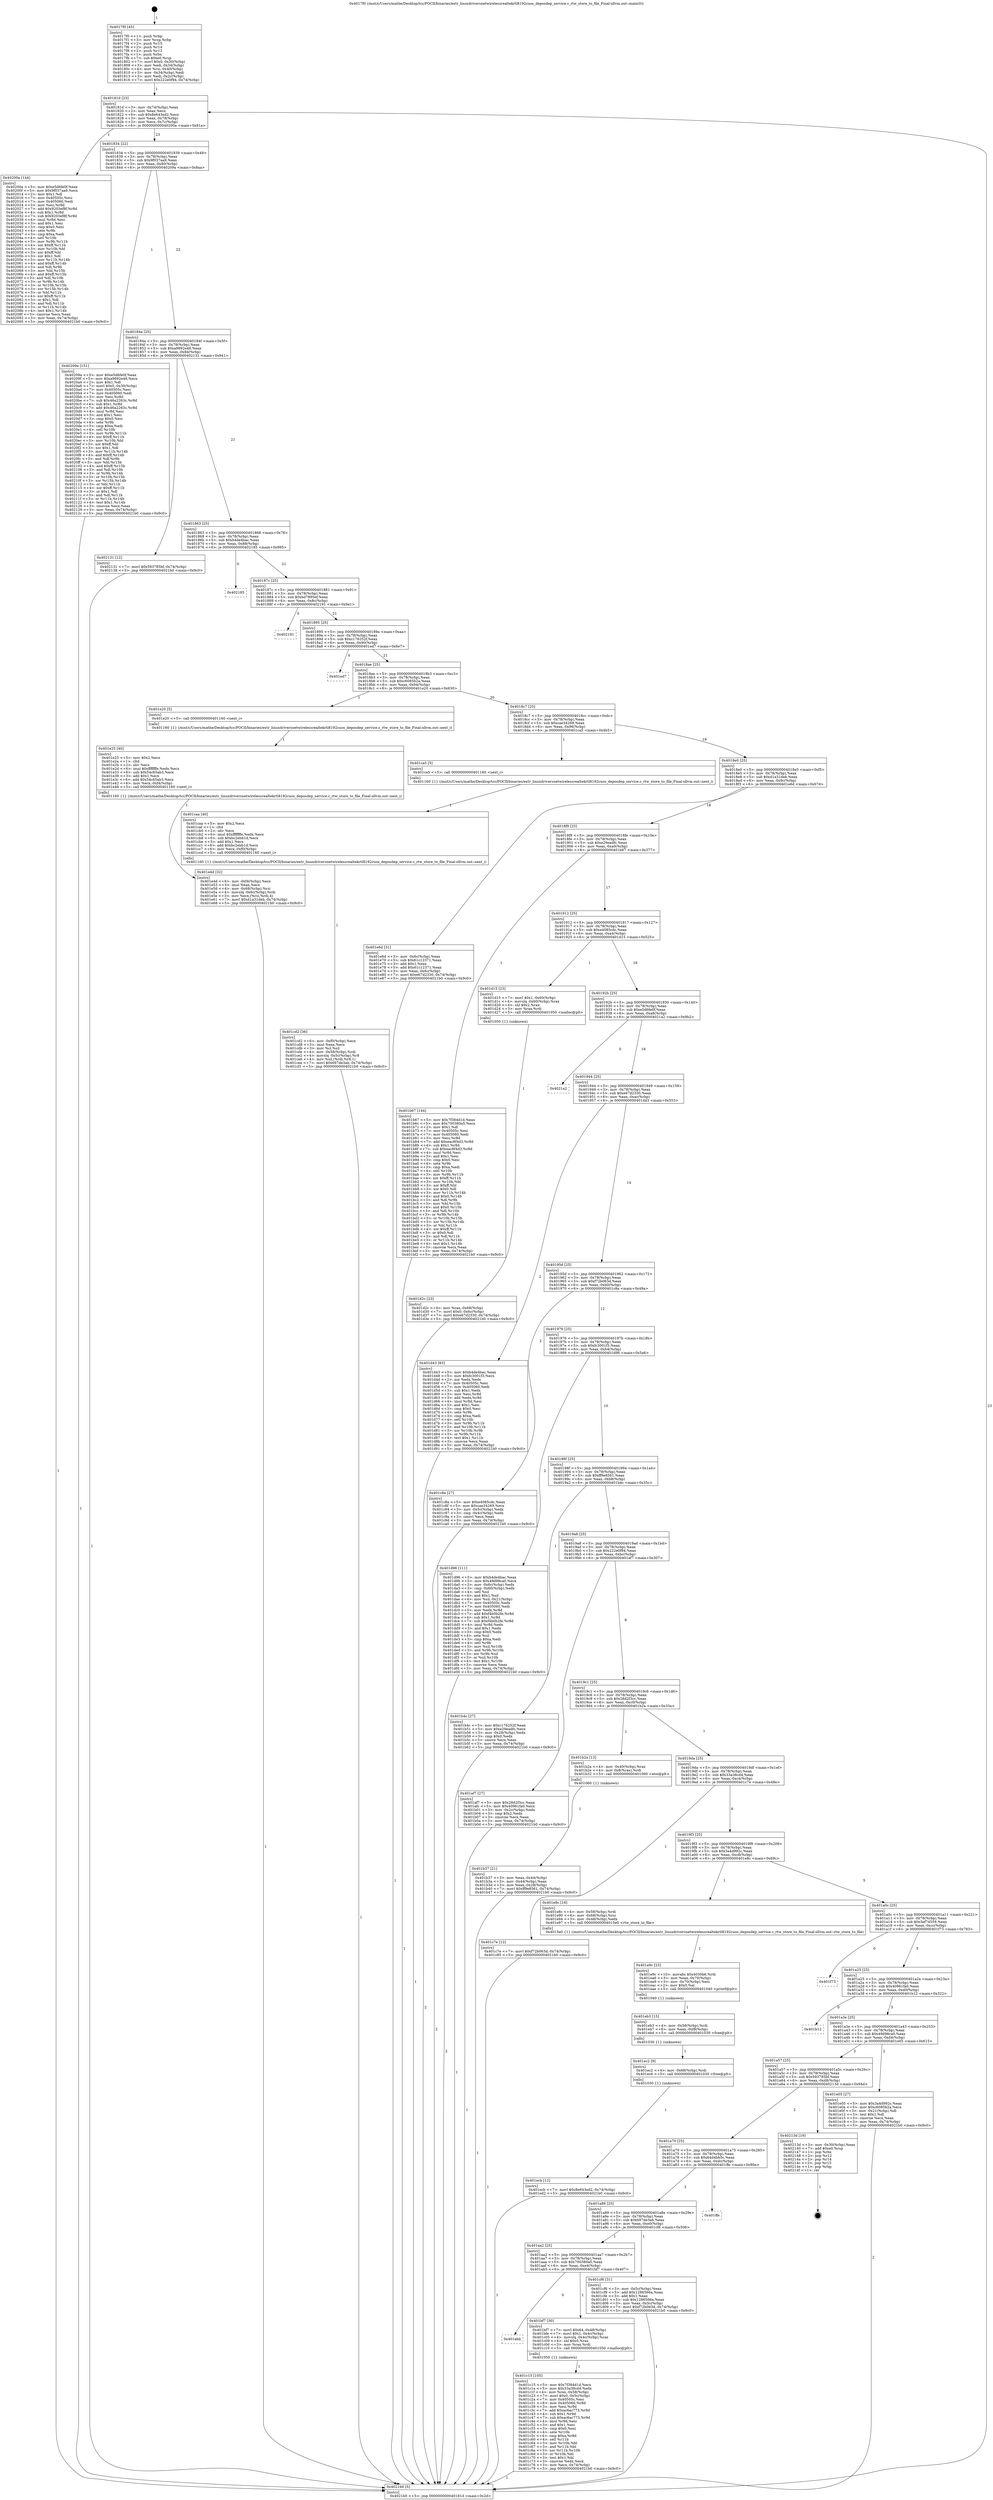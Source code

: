 digraph "0x4017f0" {
  label = "0x4017f0 (/mnt/c/Users/mathe/Desktop/tcc/POCII/binaries/extr_linuxdriversnetwirelessrealtekrtl8192cuos_deposdep_service.c_rtw_store_to_file_Final-ollvm.out::main(0))"
  labelloc = "t"
  node[shape=record]

  Entry [label="",width=0.3,height=0.3,shape=circle,fillcolor=black,style=filled]
  "0x40181d" [label="{
     0x40181d [23]\l
     | [instrs]\l
     &nbsp;&nbsp;0x40181d \<+3\>: mov -0x74(%rbp),%eax\l
     &nbsp;&nbsp;0x401820 \<+2\>: mov %eax,%ecx\l
     &nbsp;&nbsp;0x401822 \<+6\>: sub $0x8e643ed2,%ecx\l
     &nbsp;&nbsp;0x401828 \<+3\>: mov %eax,-0x78(%rbp)\l
     &nbsp;&nbsp;0x40182b \<+3\>: mov %ecx,-0x7c(%rbp)\l
     &nbsp;&nbsp;0x40182e \<+6\>: je 000000000040200a \<main+0x81a\>\l
  }"]
  "0x40200a" [label="{
     0x40200a [144]\l
     | [instrs]\l
     &nbsp;&nbsp;0x40200a \<+5\>: mov $0xe5d6fe0f,%eax\l
     &nbsp;&nbsp;0x40200f \<+5\>: mov $0x9f037aa9,%ecx\l
     &nbsp;&nbsp;0x402014 \<+2\>: mov $0x1,%dl\l
     &nbsp;&nbsp;0x402016 \<+7\>: mov 0x40505c,%esi\l
     &nbsp;&nbsp;0x40201d \<+7\>: mov 0x405060,%edi\l
     &nbsp;&nbsp;0x402024 \<+3\>: mov %esi,%r8d\l
     &nbsp;&nbsp;0x402027 \<+7\>: add $0x9203ef8f,%r8d\l
     &nbsp;&nbsp;0x40202e \<+4\>: sub $0x1,%r8d\l
     &nbsp;&nbsp;0x402032 \<+7\>: sub $0x9203ef8f,%r8d\l
     &nbsp;&nbsp;0x402039 \<+4\>: imul %r8d,%esi\l
     &nbsp;&nbsp;0x40203d \<+3\>: and $0x1,%esi\l
     &nbsp;&nbsp;0x402040 \<+3\>: cmp $0x0,%esi\l
     &nbsp;&nbsp;0x402043 \<+4\>: sete %r9b\l
     &nbsp;&nbsp;0x402047 \<+3\>: cmp $0xa,%edi\l
     &nbsp;&nbsp;0x40204a \<+4\>: setl %r10b\l
     &nbsp;&nbsp;0x40204e \<+3\>: mov %r9b,%r11b\l
     &nbsp;&nbsp;0x402051 \<+4\>: xor $0xff,%r11b\l
     &nbsp;&nbsp;0x402055 \<+3\>: mov %r10b,%bl\l
     &nbsp;&nbsp;0x402058 \<+3\>: xor $0xff,%bl\l
     &nbsp;&nbsp;0x40205b \<+3\>: xor $0x1,%dl\l
     &nbsp;&nbsp;0x40205e \<+3\>: mov %r11b,%r14b\l
     &nbsp;&nbsp;0x402061 \<+4\>: and $0xff,%r14b\l
     &nbsp;&nbsp;0x402065 \<+3\>: and %dl,%r9b\l
     &nbsp;&nbsp;0x402068 \<+3\>: mov %bl,%r15b\l
     &nbsp;&nbsp;0x40206b \<+4\>: and $0xff,%r15b\l
     &nbsp;&nbsp;0x40206f \<+3\>: and %dl,%r10b\l
     &nbsp;&nbsp;0x402072 \<+3\>: or %r9b,%r14b\l
     &nbsp;&nbsp;0x402075 \<+3\>: or %r10b,%r15b\l
     &nbsp;&nbsp;0x402078 \<+3\>: xor %r15b,%r14b\l
     &nbsp;&nbsp;0x40207b \<+3\>: or %bl,%r11b\l
     &nbsp;&nbsp;0x40207e \<+4\>: xor $0xff,%r11b\l
     &nbsp;&nbsp;0x402082 \<+3\>: or $0x1,%dl\l
     &nbsp;&nbsp;0x402085 \<+3\>: and %dl,%r11b\l
     &nbsp;&nbsp;0x402088 \<+3\>: or %r11b,%r14b\l
     &nbsp;&nbsp;0x40208b \<+4\>: test $0x1,%r14b\l
     &nbsp;&nbsp;0x40208f \<+3\>: cmovne %ecx,%eax\l
     &nbsp;&nbsp;0x402092 \<+3\>: mov %eax,-0x74(%rbp)\l
     &nbsp;&nbsp;0x402095 \<+5\>: jmp 00000000004021b0 \<main+0x9c0\>\l
  }"]
  "0x401834" [label="{
     0x401834 [22]\l
     | [instrs]\l
     &nbsp;&nbsp;0x401834 \<+5\>: jmp 0000000000401839 \<main+0x49\>\l
     &nbsp;&nbsp;0x401839 \<+3\>: mov -0x78(%rbp),%eax\l
     &nbsp;&nbsp;0x40183c \<+5\>: sub $0x9f037aa9,%eax\l
     &nbsp;&nbsp;0x401841 \<+3\>: mov %eax,-0x80(%rbp)\l
     &nbsp;&nbsp;0x401844 \<+6\>: je 000000000040209a \<main+0x8aa\>\l
  }"]
  Exit [label="",width=0.3,height=0.3,shape=circle,fillcolor=black,style=filled,peripheries=2]
  "0x40209a" [label="{
     0x40209a [151]\l
     | [instrs]\l
     &nbsp;&nbsp;0x40209a \<+5\>: mov $0xe5d6fe0f,%eax\l
     &nbsp;&nbsp;0x40209f \<+5\>: mov $0xa9892e48,%ecx\l
     &nbsp;&nbsp;0x4020a4 \<+2\>: mov $0x1,%dl\l
     &nbsp;&nbsp;0x4020a6 \<+7\>: movl $0x0,-0x30(%rbp)\l
     &nbsp;&nbsp;0x4020ad \<+7\>: mov 0x40505c,%esi\l
     &nbsp;&nbsp;0x4020b4 \<+7\>: mov 0x405060,%edi\l
     &nbsp;&nbsp;0x4020bb \<+3\>: mov %esi,%r8d\l
     &nbsp;&nbsp;0x4020be \<+7\>: sub $0x46a2263c,%r8d\l
     &nbsp;&nbsp;0x4020c5 \<+4\>: sub $0x1,%r8d\l
     &nbsp;&nbsp;0x4020c9 \<+7\>: add $0x46a2263c,%r8d\l
     &nbsp;&nbsp;0x4020d0 \<+4\>: imul %r8d,%esi\l
     &nbsp;&nbsp;0x4020d4 \<+3\>: and $0x1,%esi\l
     &nbsp;&nbsp;0x4020d7 \<+3\>: cmp $0x0,%esi\l
     &nbsp;&nbsp;0x4020da \<+4\>: sete %r9b\l
     &nbsp;&nbsp;0x4020de \<+3\>: cmp $0xa,%edi\l
     &nbsp;&nbsp;0x4020e1 \<+4\>: setl %r10b\l
     &nbsp;&nbsp;0x4020e5 \<+3\>: mov %r9b,%r11b\l
     &nbsp;&nbsp;0x4020e8 \<+4\>: xor $0xff,%r11b\l
     &nbsp;&nbsp;0x4020ec \<+3\>: mov %r10b,%bl\l
     &nbsp;&nbsp;0x4020ef \<+3\>: xor $0xff,%bl\l
     &nbsp;&nbsp;0x4020f2 \<+3\>: xor $0x1,%dl\l
     &nbsp;&nbsp;0x4020f5 \<+3\>: mov %r11b,%r14b\l
     &nbsp;&nbsp;0x4020f8 \<+4\>: and $0xff,%r14b\l
     &nbsp;&nbsp;0x4020fc \<+3\>: and %dl,%r9b\l
     &nbsp;&nbsp;0x4020ff \<+3\>: mov %bl,%r15b\l
     &nbsp;&nbsp;0x402102 \<+4\>: and $0xff,%r15b\l
     &nbsp;&nbsp;0x402106 \<+3\>: and %dl,%r10b\l
     &nbsp;&nbsp;0x402109 \<+3\>: or %r9b,%r14b\l
     &nbsp;&nbsp;0x40210c \<+3\>: or %r10b,%r15b\l
     &nbsp;&nbsp;0x40210f \<+3\>: xor %r15b,%r14b\l
     &nbsp;&nbsp;0x402112 \<+3\>: or %bl,%r11b\l
     &nbsp;&nbsp;0x402115 \<+4\>: xor $0xff,%r11b\l
     &nbsp;&nbsp;0x402119 \<+3\>: or $0x1,%dl\l
     &nbsp;&nbsp;0x40211c \<+3\>: and %dl,%r11b\l
     &nbsp;&nbsp;0x40211f \<+3\>: or %r11b,%r14b\l
     &nbsp;&nbsp;0x402122 \<+4\>: test $0x1,%r14b\l
     &nbsp;&nbsp;0x402126 \<+3\>: cmovne %ecx,%eax\l
     &nbsp;&nbsp;0x402129 \<+3\>: mov %eax,-0x74(%rbp)\l
     &nbsp;&nbsp;0x40212c \<+5\>: jmp 00000000004021b0 \<main+0x9c0\>\l
  }"]
  "0x40184a" [label="{
     0x40184a [25]\l
     | [instrs]\l
     &nbsp;&nbsp;0x40184a \<+5\>: jmp 000000000040184f \<main+0x5f\>\l
     &nbsp;&nbsp;0x40184f \<+3\>: mov -0x78(%rbp),%eax\l
     &nbsp;&nbsp;0x401852 \<+5\>: sub $0xa9892e48,%eax\l
     &nbsp;&nbsp;0x401857 \<+6\>: mov %eax,-0x84(%rbp)\l
     &nbsp;&nbsp;0x40185d \<+6\>: je 0000000000402131 \<main+0x941\>\l
  }"]
  "0x401ecb" [label="{
     0x401ecb [12]\l
     | [instrs]\l
     &nbsp;&nbsp;0x401ecb \<+7\>: movl $0x8e643ed2,-0x74(%rbp)\l
     &nbsp;&nbsp;0x401ed2 \<+5\>: jmp 00000000004021b0 \<main+0x9c0\>\l
  }"]
  "0x402131" [label="{
     0x402131 [12]\l
     | [instrs]\l
     &nbsp;&nbsp;0x402131 \<+7\>: movl $0x593785bf,-0x74(%rbp)\l
     &nbsp;&nbsp;0x402138 \<+5\>: jmp 00000000004021b0 \<main+0x9c0\>\l
  }"]
  "0x401863" [label="{
     0x401863 [25]\l
     | [instrs]\l
     &nbsp;&nbsp;0x401863 \<+5\>: jmp 0000000000401868 \<main+0x78\>\l
     &nbsp;&nbsp;0x401868 \<+3\>: mov -0x78(%rbp),%eax\l
     &nbsp;&nbsp;0x40186b \<+5\>: sub $0xb4de4bac,%eax\l
     &nbsp;&nbsp;0x401870 \<+6\>: mov %eax,-0x88(%rbp)\l
     &nbsp;&nbsp;0x401876 \<+6\>: je 0000000000402185 \<main+0x995\>\l
  }"]
  "0x401ec2" [label="{
     0x401ec2 [9]\l
     | [instrs]\l
     &nbsp;&nbsp;0x401ec2 \<+4\>: mov -0x68(%rbp),%rdi\l
     &nbsp;&nbsp;0x401ec6 \<+5\>: call 0000000000401030 \<free@plt\>\l
     | [calls]\l
     &nbsp;&nbsp;0x401030 \{1\} (unknown)\l
  }"]
  "0x402185" [label="{
     0x402185\l
  }", style=dashed]
  "0x40187c" [label="{
     0x40187c [25]\l
     | [instrs]\l
     &nbsp;&nbsp;0x40187c \<+5\>: jmp 0000000000401881 \<main+0x91\>\l
     &nbsp;&nbsp;0x401881 \<+3\>: mov -0x78(%rbp),%eax\l
     &nbsp;&nbsp;0x401884 \<+5\>: sub $0xbd7895ef,%eax\l
     &nbsp;&nbsp;0x401889 \<+6\>: mov %eax,-0x8c(%rbp)\l
     &nbsp;&nbsp;0x40188f \<+6\>: je 0000000000402191 \<main+0x9a1\>\l
  }"]
  "0x401eb3" [label="{
     0x401eb3 [15]\l
     | [instrs]\l
     &nbsp;&nbsp;0x401eb3 \<+4\>: mov -0x58(%rbp),%rdi\l
     &nbsp;&nbsp;0x401eb7 \<+6\>: mov %eax,-0xf8(%rbp)\l
     &nbsp;&nbsp;0x401ebd \<+5\>: call 0000000000401030 \<free@plt\>\l
     | [calls]\l
     &nbsp;&nbsp;0x401030 \{1\} (unknown)\l
  }"]
  "0x402191" [label="{
     0x402191\l
  }", style=dashed]
  "0x401895" [label="{
     0x401895 [25]\l
     | [instrs]\l
     &nbsp;&nbsp;0x401895 \<+5\>: jmp 000000000040189a \<main+0xaa\>\l
     &nbsp;&nbsp;0x40189a \<+3\>: mov -0x78(%rbp),%eax\l
     &nbsp;&nbsp;0x40189d \<+5\>: sub $0xc176252f,%eax\l
     &nbsp;&nbsp;0x4018a2 \<+6\>: mov %eax,-0x90(%rbp)\l
     &nbsp;&nbsp;0x4018a8 \<+6\>: je 0000000000401ed7 \<main+0x6e7\>\l
  }"]
  "0x401e9c" [label="{
     0x401e9c [23]\l
     | [instrs]\l
     &nbsp;&nbsp;0x401e9c \<+10\>: movabs $0x4030b6,%rdi\l
     &nbsp;&nbsp;0x401ea6 \<+3\>: mov %eax,-0x70(%rbp)\l
     &nbsp;&nbsp;0x401ea9 \<+3\>: mov -0x70(%rbp),%esi\l
     &nbsp;&nbsp;0x401eac \<+2\>: mov $0x0,%al\l
     &nbsp;&nbsp;0x401eae \<+5\>: call 0000000000401040 \<printf@plt\>\l
     | [calls]\l
     &nbsp;&nbsp;0x401040 \{1\} (unknown)\l
  }"]
  "0x401ed7" [label="{
     0x401ed7\l
  }", style=dashed]
  "0x4018ae" [label="{
     0x4018ae [25]\l
     | [instrs]\l
     &nbsp;&nbsp;0x4018ae \<+5\>: jmp 00000000004018b3 \<main+0xc3\>\l
     &nbsp;&nbsp;0x4018b3 \<+3\>: mov -0x78(%rbp),%eax\l
     &nbsp;&nbsp;0x4018b6 \<+5\>: sub $0xc6085b2a,%eax\l
     &nbsp;&nbsp;0x4018bb \<+6\>: mov %eax,-0x94(%rbp)\l
     &nbsp;&nbsp;0x4018c1 \<+6\>: je 0000000000401e20 \<main+0x630\>\l
  }"]
  "0x401e4d" [label="{
     0x401e4d [32]\l
     | [instrs]\l
     &nbsp;&nbsp;0x401e4d \<+6\>: mov -0xf4(%rbp),%ecx\l
     &nbsp;&nbsp;0x401e53 \<+3\>: imul %eax,%ecx\l
     &nbsp;&nbsp;0x401e56 \<+4\>: mov -0x68(%rbp),%rsi\l
     &nbsp;&nbsp;0x401e5a \<+4\>: movslq -0x6c(%rbp),%rdi\l
     &nbsp;&nbsp;0x401e5e \<+3\>: mov %ecx,(%rsi,%rdi,4)\l
     &nbsp;&nbsp;0x401e61 \<+7\>: movl $0xd1a31deb,-0x74(%rbp)\l
     &nbsp;&nbsp;0x401e68 \<+5\>: jmp 00000000004021b0 \<main+0x9c0\>\l
  }"]
  "0x401e20" [label="{
     0x401e20 [5]\l
     | [instrs]\l
     &nbsp;&nbsp;0x401e20 \<+5\>: call 0000000000401160 \<next_i\>\l
     | [calls]\l
     &nbsp;&nbsp;0x401160 \{1\} (/mnt/c/Users/mathe/Desktop/tcc/POCII/binaries/extr_linuxdriversnetwirelessrealtekrtl8192cuos_deposdep_service.c_rtw_store_to_file_Final-ollvm.out::next_i)\l
  }"]
  "0x4018c7" [label="{
     0x4018c7 [25]\l
     | [instrs]\l
     &nbsp;&nbsp;0x4018c7 \<+5\>: jmp 00000000004018cc \<main+0xdc\>\l
     &nbsp;&nbsp;0x4018cc \<+3\>: mov -0x78(%rbp),%eax\l
     &nbsp;&nbsp;0x4018cf \<+5\>: sub $0xcae34269,%eax\l
     &nbsp;&nbsp;0x4018d4 \<+6\>: mov %eax,-0x98(%rbp)\l
     &nbsp;&nbsp;0x4018da \<+6\>: je 0000000000401ca5 \<main+0x4b5\>\l
  }"]
  "0x401e25" [label="{
     0x401e25 [40]\l
     | [instrs]\l
     &nbsp;&nbsp;0x401e25 \<+5\>: mov $0x2,%ecx\l
     &nbsp;&nbsp;0x401e2a \<+1\>: cltd\l
     &nbsp;&nbsp;0x401e2b \<+2\>: idiv %ecx\l
     &nbsp;&nbsp;0x401e2d \<+6\>: imul $0xfffffffe,%edx,%ecx\l
     &nbsp;&nbsp;0x401e33 \<+6\>: sub $0x54c65ab3,%ecx\l
     &nbsp;&nbsp;0x401e39 \<+3\>: add $0x1,%ecx\l
     &nbsp;&nbsp;0x401e3c \<+6\>: add $0x54c65ab3,%ecx\l
     &nbsp;&nbsp;0x401e42 \<+6\>: mov %ecx,-0xf4(%rbp)\l
     &nbsp;&nbsp;0x401e48 \<+5\>: call 0000000000401160 \<next_i\>\l
     | [calls]\l
     &nbsp;&nbsp;0x401160 \{1\} (/mnt/c/Users/mathe/Desktop/tcc/POCII/binaries/extr_linuxdriversnetwirelessrealtekrtl8192cuos_deposdep_service.c_rtw_store_to_file_Final-ollvm.out::next_i)\l
  }"]
  "0x401ca5" [label="{
     0x401ca5 [5]\l
     | [instrs]\l
     &nbsp;&nbsp;0x401ca5 \<+5\>: call 0000000000401160 \<next_i\>\l
     | [calls]\l
     &nbsp;&nbsp;0x401160 \{1\} (/mnt/c/Users/mathe/Desktop/tcc/POCII/binaries/extr_linuxdriversnetwirelessrealtekrtl8192cuos_deposdep_service.c_rtw_store_to_file_Final-ollvm.out::next_i)\l
  }"]
  "0x4018e0" [label="{
     0x4018e0 [25]\l
     | [instrs]\l
     &nbsp;&nbsp;0x4018e0 \<+5\>: jmp 00000000004018e5 \<main+0xf5\>\l
     &nbsp;&nbsp;0x4018e5 \<+3\>: mov -0x78(%rbp),%eax\l
     &nbsp;&nbsp;0x4018e8 \<+5\>: sub $0xd1a31deb,%eax\l
     &nbsp;&nbsp;0x4018ed \<+6\>: mov %eax,-0x9c(%rbp)\l
     &nbsp;&nbsp;0x4018f3 \<+6\>: je 0000000000401e6d \<main+0x67d\>\l
  }"]
  "0x401d2c" [label="{
     0x401d2c [23]\l
     | [instrs]\l
     &nbsp;&nbsp;0x401d2c \<+4\>: mov %rax,-0x68(%rbp)\l
     &nbsp;&nbsp;0x401d30 \<+7\>: movl $0x0,-0x6c(%rbp)\l
     &nbsp;&nbsp;0x401d37 \<+7\>: movl $0xe67d2330,-0x74(%rbp)\l
     &nbsp;&nbsp;0x401d3e \<+5\>: jmp 00000000004021b0 \<main+0x9c0\>\l
  }"]
  "0x401e6d" [label="{
     0x401e6d [31]\l
     | [instrs]\l
     &nbsp;&nbsp;0x401e6d \<+3\>: mov -0x6c(%rbp),%eax\l
     &nbsp;&nbsp;0x401e70 \<+5\>: sub $0x61c12371,%eax\l
     &nbsp;&nbsp;0x401e75 \<+3\>: add $0x1,%eax\l
     &nbsp;&nbsp;0x401e78 \<+5\>: add $0x61c12371,%eax\l
     &nbsp;&nbsp;0x401e7d \<+3\>: mov %eax,-0x6c(%rbp)\l
     &nbsp;&nbsp;0x401e80 \<+7\>: movl $0xe67d2330,-0x74(%rbp)\l
     &nbsp;&nbsp;0x401e87 \<+5\>: jmp 00000000004021b0 \<main+0x9c0\>\l
  }"]
  "0x4018f9" [label="{
     0x4018f9 [25]\l
     | [instrs]\l
     &nbsp;&nbsp;0x4018f9 \<+5\>: jmp 00000000004018fe \<main+0x10e\>\l
     &nbsp;&nbsp;0x4018fe \<+3\>: mov -0x78(%rbp),%eax\l
     &nbsp;&nbsp;0x401901 \<+5\>: sub $0xe29eadfc,%eax\l
     &nbsp;&nbsp;0x401906 \<+6\>: mov %eax,-0xa0(%rbp)\l
     &nbsp;&nbsp;0x40190c \<+6\>: je 0000000000401b67 \<main+0x377\>\l
  }"]
  "0x401cd2" [label="{
     0x401cd2 [36]\l
     | [instrs]\l
     &nbsp;&nbsp;0x401cd2 \<+6\>: mov -0xf0(%rbp),%ecx\l
     &nbsp;&nbsp;0x401cd8 \<+3\>: imul %eax,%ecx\l
     &nbsp;&nbsp;0x401cdb \<+3\>: mov %cl,%sil\l
     &nbsp;&nbsp;0x401cde \<+4\>: mov -0x58(%rbp),%rdi\l
     &nbsp;&nbsp;0x401ce2 \<+4\>: movslq -0x5c(%rbp),%r8\l
     &nbsp;&nbsp;0x401ce6 \<+4\>: mov %sil,(%rdi,%r8,1)\l
     &nbsp;&nbsp;0x401cea \<+7\>: movl $0x697de3ab,-0x74(%rbp)\l
     &nbsp;&nbsp;0x401cf1 \<+5\>: jmp 00000000004021b0 \<main+0x9c0\>\l
  }"]
  "0x401b67" [label="{
     0x401b67 [144]\l
     | [instrs]\l
     &nbsp;&nbsp;0x401b67 \<+5\>: mov $0x7f384d1d,%eax\l
     &nbsp;&nbsp;0x401b6c \<+5\>: mov $0x700380a5,%ecx\l
     &nbsp;&nbsp;0x401b71 \<+2\>: mov $0x1,%dl\l
     &nbsp;&nbsp;0x401b73 \<+7\>: mov 0x40505c,%esi\l
     &nbsp;&nbsp;0x401b7a \<+7\>: mov 0x405060,%edi\l
     &nbsp;&nbsp;0x401b81 \<+3\>: mov %esi,%r8d\l
     &nbsp;&nbsp;0x401b84 \<+7\>: add $0xeac8f4d3,%r8d\l
     &nbsp;&nbsp;0x401b8b \<+4\>: sub $0x1,%r8d\l
     &nbsp;&nbsp;0x401b8f \<+7\>: sub $0xeac8f4d3,%r8d\l
     &nbsp;&nbsp;0x401b96 \<+4\>: imul %r8d,%esi\l
     &nbsp;&nbsp;0x401b9a \<+3\>: and $0x1,%esi\l
     &nbsp;&nbsp;0x401b9d \<+3\>: cmp $0x0,%esi\l
     &nbsp;&nbsp;0x401ba0 \<+4\>: sete %r9b\l
     &nbsp;&nbsp;0x401ba4 \<+3\>: cmp $0xa,%edi\l
     &nbsp;&nbsp;0x401ba7 \<+4\>: setl %r10b\l
     &nbsp;&nbsp;0x401bab \<+3\>: mov %r9b,%r11b\l
     &nbsp;&nbsp;0x401bae \<+4\>: xor $0xff,%r11b\l
     &nbsp;&nbsp;0x401bb2 \<+3\>: mov %r10b,%bl\l
     &nbsp;&nbsp;0x401bb5 \<+3\>: xor $0xff,%bl\l
     &nbsp;&nbsp;0x401bb8 \<+3\>: xor $0x0,%dl\l
     &nbsp;&nbsp;0x401bbb \<+3\>: mov %r11b,%r14b\l
     &nbsp;&nbsp;0x401bbe \<+4\>: and $0x0,%r14b\l
     &nbsp;&nbsp;0x401bc2 \<+3\>: and %dl,%r9b\l
     &nbsp;&nbsp;0x401bc5 \<+3\>: mov %bl,%r15b\l
     &nbsp;&nbsp;0x401bc8 \<+4\>: and $0x0,%r15b\l
     &nbsp;&nbsp;0x401bcc \<+3\>: and %dl,%r10b\l
     &nbsp;&nbsp;0x401bcf \<+3\>: or %r9b,%r14b\l
     &nbsp;&nbsp;0x401bd2 \<+3\>: or %r10b,%r15b\l
     &nbsp;&nbsp;0x401bd5 \<+3\>: xor %r15b,%r14b\l
     &nbsp;&nbsp;0x401bd8 \<+3\>: or %bl,%r11b\l
     &nbsp;&nbsp;0x401bdb \<+4\>: xor $0xff,%r11b\l
     &nbsp;&nbsp;0x401bdf \<+3\>: or $0x0,%dl\l
     &nbsp;&nbsp;0x401be2 \<+3\>: and %dl,%r11b\l
     &nbsp;&nbsp;0x401be5 \<+3\>: or %r11b,%r14b\l
     &nbsp;&nbsp;0x401be8 \<+4\>: test $0x1,%r14b\l
     &nbsp;&nbsp;0x401bec \<+3\>: cmovne %ecx,%eax\l
     &nbsp;&nbsp;0x401bef \<+3\>: mov %eax,-0x74(%rbp)\l
     &nbsp;&nbsp;0x401bf2 \<+5\>: jmp 00000000004021b0 \<main+0x9c0\>\l
  }"]
  "0x401912" [label="{
     0x401912 [25]\l
     | [instrs]\l
     &nbsp;&nbsp;0x401912 \<+5\>: jmp 0000000000401917 \<main+0x127\>\l
     &nbsp;&nbsp;0x401917 \<+3\>: mov -0x78(%rbp),%eax\l
     &nbsp;&nbsp;0x40191a \<+5\>: sub $0xe4085cdc,%eax\l
     &nbsp;&nbsp;0x40191f \<+6\>: mov %eax,-0xa4(%rbp)\l
     &nbsp;&nbsp;0x401925 \<+6\>: je 0000000000401d15 \<main+0x525\>\l
  }"]
  "0x401caa" [label="{
     0x401caa [40]\l
     | [instrs]\l
     &nbsp;&nbsp;0x401caa \<+5\>: mov $0x2,%ecx\l
     &nbsp;&nbsp;0x401caf \<+1\>: cltd\l
     &nbsp;&nbsp;0x401cb0 \<+2\>: idiv %ecx\l
     &nbsp;&nbsp;0x401cb2 \<+6\>: imul $0xfffffffe,%edx,%ecx\l
     &nbsp;&nbsp;0x401cb8 \<+6\>: sub $0xbc2ebb1d,%ecx\l
     &nbsp;&nbsp;0x401cbe \<+3\>: add $0x1,%ecx\l
     &nbsp;&nbsp;0x401cc1 \<+6\>: add $0xbc2ebb1d,%ecx\l
     &nbsp;&nbsp;0x401cc7 \<+6\>: mov %ecx,-0xf0(%rbp)\l
     &nbsp;&nbsp;0x401ccd \<+5\>: call 0000000000401160 \<next_i\>\l
     | [calls]\l
     &nbsp;&nbsp;0x401160 \{1\} (/mnt/c/Users/mathe/Desktop/tcc/POCII/binaries/extr_linuxdriversnetwirelessrealtekrtl8192cuos_deposdep_service.c_rtw_store_to_file_Final-ollvm.out::next_i)\l
  }"]
  "0x401d15" [label="{
     0x401d15 [23]\l
     | [instrs]\l
     &nbsp;&nbsp;0x401d15 \<+7\>: movl $0x1,-0x60(%rbp)\l
     &nbsp;&nbsp;0x401d1c \<+4\>: movslq -0x60(%rbp),%rax\l
     &nbsp;&nbsp;0x401d20 \<+4\>: shl $0x2,%rax\l
     &nbsp;&nbsp;0x401d24 \<+3\>: mov %rax,%rdi\l
     &nbsp;&nbsp;0x401d27 \<+5\>: call 0000000000401050 \<malloc@plt\>\l
     | [calls]\l
     &nbsp;&nbsp;0x401050 \{1\} (unknown)\l
  }"]
  "0x40192b" [label="{
     0x40192b [25]\l
     | [instrs]\l
     &nbsp;&nbsp;0x40192b \<+5\>: jmp 0000000000401930 \<main+0x140\>\l
     &nbsp;&nbsp;0x401930 \<+3\>: mov -0x78(%rbp),%eax\l
     &nbsp;&nbsp;0x401933 \<+5\>: sub $0xe5d6fe0f,%eax\l
     &nbsp;&nbsp;0x401938 \<+6\>: mov %eax,-0xa8(%rbp)\l
     &nbsp;&nbsp;0x40193e \<+6\>: je 00000000004021a2 \<main+0x9b2\>\l
  }"]
  "0x401c15" [label="{
     0x401c15 [105]\l
     | [instrs]\l
     &nbsp;&nbsp;0x401c15 \<+5\>: mov $0x7f384d1d,%ecx\l
     &nbsp;&nbsp;0x401c1a \<+5\>: mov $0x33a38cd4,%edx\l
     &nbsp;&nbsp;0x401c1f \<+4\>: mov %rax,-0x58(%rbp)\l
     &nbsp;&nbsp;0x401c23 \<+7\>: movl $0x0,-0x5c(%rbp)\l
     &nbsp;&nbsp;0x401c2a \<+7\>: mov 0x40505c,%esi\l
     &nbsp;&nbsp;0x401c31 \<+8\>: mov 0x405060,%r8d\l
     &nbsp;&nbsp;0x401c39 \<+3\>: mov %esi,%r9d\l
     &nbsp;&nbsp;0x401c3c \<+7\>: add $0xac6ac773,%r9d\l
     &nbsp;&nbsp;0x401c43 \<+4\>: sub $0x1,%r9d\l
     &nbsp;&nbsp;0x401c47 \<+7\>: sub $0xac6ac773,%r9d\l
     &nbsp;&nbsp;0x401c4e \<+4\>: imul %r9d,%esi\l
     &nbsp;&nbsp;0x401c52 \<+3\>: and $0x1,%esi\l
     &nbsp;&nbsp;0x401c55 \<+3\>: cmp $0x0,%esi\l
     &nbsp;&nbsp;0x401c58 \<+4\>: sete %r10b\l
     &nbsp;&nbsp;0x401c5c \<+4\>: cmp $0xa,%r8d\l
     &nbsp;&nbsp;0x401c60 \<+4\>: setl %r11b\l
     &nbsp;&nbsp;0x401c64 \<+3\>: mov %r10b,%bl\l
     &nbsp;&nbsp;0x401c67 \<+3\>: and %r11b,%bl\l
     &nbsp;&nbsp;0x401c6a \<+3\>: xor %r11b,%r10b\l
     &nbsp;&nbsp;0x401c6d \<+3\>: or %r10b,%bl\l
     &nbsp;&nbsp;0x401c70 \<+3\>: test $0x1,%bl\l
     &nbsp;&nbsp;0x401c73 \<+3\>: cmovne %edx,%ecx\l
     &nbsp;&nbsp;0x401c76 \<+3\>: mov %ecx,-0x74(%rbp)\l
     &nbsp;&nbsp;0x401c79 \<+5\>: jmp 00000000004021b0 \<main+0x9c0\>\l
  }"]
  "0x4021a2" [label="{
     0x4021a2\l
  }", style=dashed]
  "0x401944" [label="{
     0x401944 [25]\l
     | [instrs]\l
     &nbsp;&nbsp;0x401944 \<+5\>: jmp 0000000000401949 \<main+0x159\>\l
     &nbsp;&nbsp;0x401949 \<+3\>: mov -0x78(%rbp),%eax\l
     &nbsp;&nbsp;0x40194c \<+5\>: sub $0xe67d2330,%eax\l
     &nbsp;&nbsp;0x401951 \<+6\>: mov %eax,-0xac(%rbp)\l
     &nbsp;&nbsp;0x401957 \<+6\>: je 0000000000401d43 \<main+0x553\>\l
  }"]
  "0x401abb" [label="{
     0x401abb\l
  }", style=dashed]
  "0x401d43" [label="{
     0x401d43 [83]\l
     | [instrs]\l
     &nbsp;&nbsp;0x401d43 \<+5\>: mov $0xb4de4bac,%eax\l
     &nbsp;&nbsp;0x401d48 \<+5\>: mov $0xfc3001f3,%ecx\l
     &nbsp;&nbsp;0x401d4d \<+2\>: xor %edx,%edx\l
     &nbsp;&nbsp;0x401d4f \<+7\>: mov 0x40505c,%esi\l
     &nbsp;&nbsp;0x401d56 \<+7\>: mov 0x405060,%edi\l
     &nbsp;&nbsp;0x401d5d \<+3\>: sub $0x1,%edx\l
     &nbsp;&nbsp;0x401d60 \<+3\>: mov %esi,%r8d\l
     &nbsp;&nbsp;0x401d63 \<+3\>: add %edx,%r8d\l
     &nbsp;&nbsp;0x401d66 \<+4\>: imul %r8d,%esi\l
     &nbsp;&nbsp;0x401d6a \<+3\>: and $0x1,%esi\l
     &nbsp;&nbsp;0x401d6d \<+3\>: cmp $0x0,%esi\l
     &nbsp;&nbsp;0x401d70 \<+4\>: sete %r9b\l
     &nbsp;&nbsp;0x401d74 \<+3\>: cmp $0xa,%edi\l
     &nbsp;&nbsp;0x401d77 \<+4\>: setl %r10b\l
     &nbsp;&nbsp;0x401d7b \<+3\>: mov %r9b,%r11b\l
     &nbsp;&nbsp;0x401d7e \<+3\>: and %r10b,%r11b\l
     &nbsp;&nbsp;0x401d81 \<+3\>: xor %r10b,%r9b\l
     &nbsp;&nbsp;0x401d84 \<+3\>: or %r9b,%r11b\l
     &nbsp;&nbsp;0x401d87 \<+4\>: test $0x1,%r11b\l
     &nbsp;&nbsp;0x401d8b \<+3\>: cmovne %ecx,%eax\l
     &nbsp;&nbsp;0x401d8e \<+3\>: mov %eax,-0x74(%rbp)\l
     &nbsp;&nbsp;0x401d91 \<+5\>: jmp 00000000004021b0 \<main+0x9c0\>\l
  }"]
  "0x40195d" [label="{
     0x40195d [25]\l
     | [instrs]\l
     &nbsp;&nbsp;0x40195d \<+5\>: jmp 0000000000401962 \<main+0x172\>\l
     &nbsp;&nbsp;0x401962 \<+3\>: mov -0x78(%rbp),%eax\l
     &nbsp;&nbsp;0x401965 \<+5\>: sub $0xf72b063d,%eax\l
     &nbsp;&nbsp;0x40196a \<+6\>: mov %eax,-0xb0(%rbp)\l
     &nbsp;&nbsp;0x401970 \<+6\>: je 0000000000401c8a \<main+0x49a\>\l
  }"]
  "0x401bf7" [label="{
     0x401bf7 [30]\l
     | [instrs]\l
     &nbsp;&nbsp;0x401bf7 \<+7\>: movl $0x64,-0x48(%rbp)\l
     &nbsp;&nbsp;0x401bfe \<+7\>: movl $0x1,-0x4c(%rbp)\l
     &nbsp;&nbsp;0x401c05 \<+4\>: movslq -0x4c(%rbp),%rax\l
     &nbsp;&nbsp;0x401c09 \<+4\>: shl $0x0,%rax\l
     &nbsp;&nbsp;0x401c0d \<+3\>: mov %rax,%rdi\l
     &nbsp;&nbsp;0x401c10 \<+5\>: call 0000000000401050 \<malloc@plt\>\l
     | [calls]\l
     &nbsp;&nbsp;0x401050 \{1\} (unknown)\l
  }"]
  "0x401c8a" [label="{
     0x401c8a [27]\l
     | [instrs]\l
     &nbsp;&nbsp;0x401c8a \<+5\>: mov $0xe4085cdc,%eax\l
     &nbsp;&nbsp;0x401c8f \<+5\>: mov $0xcae34269,%ecx\l
     &nbsp;&nbsp;0x401c94 \<+3\>: mov -0x5c(%rbp),%edx\l
     &nbsp;&nbsp;0x401c97 \<+3\>: cmp -0x4c(%rbp),%edx\l
     &nbsp;&nbsp;0x401c9a \<+3\>: cmovl %ecx,%eax\l
     &nbsp;&nbsp;0x401c9d \<+3\>: mov %eax,-0x74(%rbp)\l
     &nbsp;&nbsp;0x401ca0 \<+5\>: jmp 00000000004021b0 \<main+0x9c0\>\l
  }"]
  "0x401976" [label="{
     0x401976 [25]\l
     | [instrs]\l
     &nbsp;&nbsp;0x401976 \<+5\>: jmp 000000000040197b \<main+0x18b\>\l
     &nbsp;&nbsp;0x40197b \<+3\>: mov -0x78(%rbp),%eax\l
     &nbsp;&nbsp;0x40197e \<+5\>: sub $0xfc3001f3,%eax\l
     &nbsp;&nbsp;0x401983 \<+6\>: mov %eax,-0xb4(%rbp)\l
     &nbsp;&nbsp;0x401989 \<+6\>: je 0000000000401d96 \<main+0x5a6\>\l
  }"]
  "0x401aa2" [label="{
     0x401aa2 [25]\l
     | [instrs]\l
     &nbsp;&nbsp;0x401aa2 \<+5\>: jmp 0000000000401aa7 \<main+0x2b7\>\l
     &nbsp;&nbsp;0x401aa7 \<+3\>: mov -0x78(%rbp),%eax\l
     &nbsp;&nbsp;0x401aaa \<+5\>: sub $0x700380a5,%eax\l
     &nbsp;&nbsp;0x401aaf \<+6\>: mov %eax,-0xe4(%rbp)\l
     &nbsp;&nbsp;0x401ab5 \<+6\>: je 0000000000401bf7 \<main+0x407\>\l
  }"]
  "0x401d96" [label="{
     0x401d96 [111]\l
     | [instrs]\l
     &nbsp;&nbsp;0x401d96 \<+5\>: mov $0xb4de4bac,%eax\l
     &nbsp;&nbsp;0x401d9b \<+5\>: mov $0x49d98ca0,%ecx\l
     &nbsp;&nbsp;0x401da0 \<+3\>: mov -0x6c(%rbp),%edx\l
     &nbsp;&nbsp;0x401da3 \<+3\>: cmp -0x60(%rbp),%edx\l
     &nbsp;&nbsp;0x401da6 \<+4\>: setl %sil\l
     &nbsp;&nbsp;0x401daa \<+4\>: and $0x1,%sil\l
     &nbsp;&nbsp;0x401dae \<+4\>: mov %sil,-0x21(%rbp)\l
     &nbsp;&nbsp;0x401db2 \<+7\>: mov 0x40505c,%edx\l
     &nbsp;&nbsp;0x401db9 \<+7\>: mov 0x405060,%edi\l
     &nbsp;&nbsp;0x401dc0 \<+3\>: mov %edx,%r8d\l
     &nbsp;&nbsp;0x401dc3 \<+7\>: add $0xf4b0b2fe,%r8d\l
     &nbsp;&nbsp;0x401dca \<+4\>: sub $0x1,%r8d\l
     &nbsp;&nbsp;0x401dce \<+7\>: sub $0xf4b0b2fe,%r8d\l
     &nbsp;&nbsp;0x401dd5 \<+4\>: imul %r8d,%edx\l
     &nbsp;&nbsp;0x401dd9 \<+3\>: and $0x1,%edx\l
     &nbsp;&nbsp;0x401ddc \<+3\>: cmp $0x0,%edx\l
     &nbsp;&nbsp;0x401ddf \<+4\>: sete %sil\l
     &nbsp;&nbsp;0x401de3 \<+3\>: cmp $0xa,%edi\l
     &nbsp;&nbsp;0x401de6 \<+4\>: setl %r9b\l
     &nbsp;&nbsp;0x401dea \<+3\>: mov %sil,%r10b\l
     &nbsp;&nbsp;0x401ded \<+3\>: and %r9b,%r10b\l
     &nbsp;&nbsp;0x401df0 \<+3\>: xor %r9b,%sil\l
     &nbsp;&nbsp;0x401df3 \<+3\>: or %sil,%r10b\l
     &nbsp;&nbsp;0x401df6 \<+4\>: test $0x1,%r10b\l
     &nbsp;&nbsp;0x401dfa \<+3\>: cmovne %ecx,%eax\l
     &nbsp;&nbsp;0x401dfd \<+3\>: mov %eax,-0x74(%rbp)\l
     &nbsp;&nbsp;0x401e00 \<+5\>: jmp 00000000004021b0 \<main+0x9c0\>\l
  }"]
  "0x40198f" [label="{
     0x40198f [25]\l
     | [instrs]\l
     &nbsp;&nbsp;0x40198f \<+5\>: jmp 0000000000401994 \<main+0x1a4\>\l
     &nbsp;&nbsp;0x401994 \<+3\>: mov -0x78(%rbp),%eax\l
     &nbsp;&nbsp;0x401997 \<+5\>: sub $0xff9e8561,%eax\l
     &nbsp;&nbsp;0x40199c \<+6\>: mov %eax,-0xb8(%rbp)\l
     &nbsp;&nbsp;0x4019a2 \<+6\>: je 0000000000401b4c \<main+0x35c\>\l
  }"]
  "0x401cf6" [label="{
     0x401cf6 [31]\l
     | [instrs]\l
     &nbsp;&nbsp;0x401cf6 \<+3\>: mov -0x5c(%rbp),%eax\l
     &nbsp;&nbsp;0x401cf9 \<+5\>: add $0x1286566a,%eax\l
     &nbsp;&nbsp;0x401cfe \<+3\>: add $0x1,%eax\l
     &nbsp;&nbsp;0x401d01 \<+5\>: sub $0x1286566a,%eax\l
     &nbsp;&nbsp;0x401d06 \<+3\>: mov %eax,-0x5c(%rbp)\l
     &nbsp;&nbsp;0x401d09 \<+7\>: movl $0xf72b063d,-0x74(%rbp)\l
     &nbsp;&nbsp;0x401d10 \<+5\>: jmp 00000000004021b0 \<main+0x9c0\>\l
  }"]
  "0x401b4c" [label="{
     0x401b4c [27]\l
     | [instrs]\l
     &nbsp;&nbsp;0x401b4c \<+5\>: mov $0xc176252f,%eax\l
     &nbsp;&nbsp;0x401b51 \<+5\>: mov $0xe29eadfc,%ecx\l
     &nbsp;&nbsp;0x401b56 \<+3\>: mov -0x28(%rbp),%edx\l
     &nbsp;&nbsp;0x401b59 \<+3\>: cmp $0x0,%edx\l
     &nbsp;&nbsp;0x401b5c \<+3\>: cmove %ecx,%eax\l
     &nbsp;&nbsp;0x401b5f \<+3\>: mov %eax,-0x74(%rbp)\l
     &nbsp;&nbsp;0x401b62 \<+5\>: jmp 00000000004021b0 \<main+0x9c0\>\l
  }"]
  "0x4019a8" [label="{
     0x4019a8 [25]\l
     | [instrs]\l
     &nbsp;&nbsp;0x4019a8 \<+5\>: jmp 00000000004019ad \<main+0x1bd\>\l
     &nbsp;&nbsp;0x4019ad \<+3\>: mov -0x78(%rbp),%eax\l
     &nbsp;&nbsp;0x4019b0 \<+5\>: sub $0x222e0f94,%eax\l
     &nbsp;&nbsp;0x4019b5 \<+6\>: mov %eax,-0xbc(%rbp)\l
     &nbsp;&nbsp;0x4019bb \<+6\>: je 0000000000401af7 \<main+0x307\>\l
  }"]
  "0x401a89" [label="{
     0x401a89 [25]\l
     | [instrs]\l
     &nbsp;&nbsp;0x401a89 \<+5\>: jmp 0000000000401a8e \<main+0x29e\>\l
     &nbsp;&nbsp;0x401a8e \<+3\>: mov -0x78(%rbp),%eax\l
     &nbsp;&nbsp;0x401a91 \<+5\>: sub $0x697de3ab,%eax\l
     &nbsp;&nbsp;0x401a96 \<+6\>: mov %eax,-0xe0(%rbp)\l
     &nbsp;&nbsp;0x401a9c \<+6\>: je 0000000000401cf6 \<main+0x506\>\l
  }"]
  "0x401af7" [label="{
     0x401af7 [27]\l
     | [instrs]\l
     &nbsp;&nbsp;0x401af7 \<+5\>: mov $0x28d2f3cc,%eax\l
     &nbsp;&nbsp;0x401afc \<+5\>: mov $0x40961fa0,%ecx\l
     &nbsp;&nbsp;0x401b01 \<+3\>: mov -0x2c(%rbp),%edx\l
     &nbsp;&nbsp;0x401b04 \<+3\>: cmp $0x2,%edx\l
     &nbsp;&nbsp;0x401b07 \<+3\>: cmovne %ecx,%eax\l
     &nbsp;&nbsp;0x401b0a \<+3\>: mov %eax,-0x74(%rbp)\l
     &nbsp;&nbsp;0x401b0d \<+5\>: jmp 00000000004021b0 \<main+0x9c0\>\l
  }"]
  "0x4019c1" [label="{
     0x4019c1 [25]\l
     | [instrs]\l
     &nbsp;&nbsp;0x4019c1 \<+5\>: jmp 00000000004019c6 \<main+0x1d6\>\l
     &nbsp;&nbsp;0x4019c6 \<+3\>: mov -0x78(%rbp),%eax\l
     &nbsp;&nbsp;0x4019c9 \<+5\>: sub $0x28d2f3cc,%eax\l
     &nbsp;&nbsp;0x4019ce \<+6\>: mov %eax,-0xc0(%rbp)\l
     &nbsp;&nbsp;0x4019d4 \<+6\>: je 0000000000401b2a \<main+0x33a\>\l
  }"]
  "0x4021b0" [label="{
     0x4021b0 [5]\l
     | [instrs]\l
     &nbsp;&nbsp;0x4021b0 \<+5\>: jmp 000000000040181d \<main+0x2d\>\l
  }"]
  "0x4017f0" [label="{
     0x4017f0 [45]\l
     | [instrs]\l
     &nbsp;&nbsp;0x4017f0 \<+1\>: push %rbp\l
     &nbsp;&nbsp;0x4017f1 \<+3\>: mov %rsp,%rbp\l
     &nbsp;&nbsp;0x4017f4 \<+2\>: push %r15\l
     &nbsp;&nbsp;0x4017f6 \<+2\>: push %r14\l
     &nbsp;&nbsp;0x4017f8 \<+2\>: push %r12\l
     &nbsp;&nbsp;0x4017fa \<+1\>: push %rbx\l
     &nbsp;&nbsp;0x4017fb \<+7\>: sub $0xe0,%rsp\l
     &nbsp;&nbsp;0x401802 \<+7\>: movl $0x0,-0x30(%rbp)\l
     &nbsp;&nbsp;0x401809 \<+3\>: mov %edi,-0x34(%rbp)\l
     &nbsp;&nbsp;0x40180c \<+4\>: mov %rsi,-0x40(%rbp)\l
     &nbsp;&nbsp;0x401810 \<+3\>: mov -0x34(%rbp),%edi\l
     &nbsp;&nbsp;0x401813 \<+3\>: mov %edi,-0x2c(%rbp)\l
     &nbsp;&nbsp;0x401816 \<+7\>: movl $0x222e0f94,-0x74(%rbp)\l
  }"]
  "0x401ffe" [label="{
     0x401ffe\l
  }", style=dashed]
  "0x401b2a" [label="{
     0x401b2a [13]\l
     | [instrs]\l
     &nbsp;&nbsp;0x401b2a \<+4\>: mov -0x40(%rbp),%rax\l
     &nbsp;&nbsp;0x401b2e \<+4\>: mov 0x8(%rax),%rdi\l
     &nbsp;&nbsp;0x401b32 \<+5\>: call 0000000000401060 \<atoi@plt\>\l
     | [calls]\l
     &nbsp;&nbsp;0x401060 \{1\} (unknown)\l
  }"]
  "0x4019da" [label="{
     0x4019da [25]\l
     | [instrs]\l
     &nbsp;&nbsp;0x4019da \<+5\>: jmp 00000000004019df \<main+0x1ef\>\l
     &nbsp;&nbsp;0x4019df \<+3\>: mov -0x78(%rbp),%eax\l
     &nbsp;&nbsp;0x4019e2 \<+5\>: sub $0x33a38cd4,%eax\l
     &nbsp;&nbsp;0x4019e7 \<+6\>: mov %eax,-0xc4(%rbp)\l
     &nbsp;&nbsp;0x4019ed \<+6\>: je 0000000000401c7e \<main+0x48e\>\l
  }"]
  "0x401b37" [label="{
     0x401b37 [21]\l
     | [instrs]\l
     &nbsp;&nbsp;0x401b37 \<+3\>: mov %eax,-0x44(%rbp)\l
     &nbsp;&nbsp;0x401b3a \<+3\>: mov -0x44(%rbp),%eax\l
     &nbsp;&nbsp;0x401b3d \<+3\>: mov %eax,-0x28(%rbp)\l
     &nbsp;&nbsp;0x401b40 \<+7\>: movl $0xff9e8561,-0x74(%rbp)\l
     &nbsp;&nbsp;0x401b47 \<+5\>: jmp 00000000004021b0 \<main+0x9c0\>\l
  }"]
  "0x401a70" [label="{
     0x401a70 [25]\l
     | [instrs]\l
     &nbsp;&nbsp;0x401a70 \<+5\>: jmp 0000000000401a75 \<main+0x285\>\l
     &nbsp;&nbsp;0x401a75 \<+3\>: mov -0x78(%rbp),%eax\l
     &nbsp;&nbsp;0x401a78 \<+5\>: sub $0x64d4bb5c,%eax\l
     &nbsp;&nbsp;0x401a7d \<+6\>: mov %eax,-0xdc(%rbp)\l
     &nbsp;&nbsp;0x401a83 \<+6\>: je 0000000000401ffe \<main+0x80e\>\l
  }"]
  "0x401c7e" [label="{
     0x401c7e [12]\l
     | [instrs]\l
     &nbsp;&nbsp;0x401c7e \<+7\>: movl $0xf72b063d,-0x74(%rbp)\l
     &nbsp;&nbsp;0x401c85 \<+5\>: jmp 00000000004021b0 \<main+0x9c0\>\l
  }"]
  "0x4019f3" [label="{
     0x4019f3 [25]\l
     | [instrs]\l
     &nbsp;&nbsp;0x4019f3 \<+5\>: jmp 00000000004019f8 \<main+0x208\>\l
     &nbsp;&nbsp;0x4019f8 \<+3\>: mov -0x78(%rbp),%eax\l
     &nbsp;&nbsp;0x4019fb \<+5\>: sub $0x3a4d992c,%eax\l
     &nbsp;&nbsp;0x401a00 \<+6\>: mov %eax,-0xc8(%rbp)\l
     &nbsp;&nbsp;0x401a06 \<+6\>: je 0000000000401e8c \<main+0x69c\>\l
  }"]
  "0x40213d" [label="{
     0x40213d [19]\l
     | [instrs]\l
     &nbsp;&nbsp;0x40213d \<+3\>: mov -0x30(%rbp),%eax\l
     &nbsp;&nbsp;0x402140 \<+7\>: add $0xe0,%rsp\l
     &nbsp;&nbsp;0x402147 \<+1\>: pop %rbx\l
     &nbsp;&nbsp;0x402148 \<+2\>: pop %r12\l
     &nbsp;&nbsp;0x40214a \<+2\>: pop %r14\l
     &nbsp;&nbsp;0x40214c \<+2\>: pop %r15\l
     &nbsp;&nbsp;0x40214e \<+1\>: pop %rbp\l
     &nbsp;&nbsp;0x40214f \<+1\>: ret\l
  }"]
  "0x401e8c" [label="{
     0x401e8c [16]\l
     | [instrs]\l
     &nbsp;&nbsp;0x401e8c \<+4\>: mov -0x58(%rbp),%rdi\l
     &nbsp;&nbsp;0x401e90 \<+4\>: mov -0x68(%rbp),%rsi\l
     &nbsp;&nbsp;0x401e94 \<+3\>: mov -0x48(%rbp),%edx\l
     &nbsp;&nbsp;0x401e97 \<+5\>: call 00000000004015e0 \<rtw_store_to_file\>\l
     | [calls]\l
     &nbsp;&nbsp;0x4015e0 \{1\} (/mnt/c/Users/mathe/Desktop/tcc/POCII/binaries/extr_linuxdriversnetwirelessrealtekrtl8192cuos_deposdep_service.c_rtw_store_to_file_Final-ollvm.out::rtw_store_to_file)\l
  }"]
  "0x401a0c" [label="{
     0x401a0c [25]\l
     | [instrs]\l
     &nbsp;&nbsp;0x401a0c \<+5\>: jmp 0000000000401a11 \<main+0x221\>\l
     &nbsp;&nbsp;0x401a11 \<+3\>: mov -0x78(%rbp),%eax\l
     &nbsp;&nbsp;0x401a14 \<+5\>: sub $0x3ef74559,%eax\l
     &nbsp;&nbsp;0x401a19 \<+6\>: mov %eax,-0xcc(%rbp)\l
     &nbsp;&nbsp;0x401a1f \<+6\>: je 0000000000401f73 \<main+0x783\>\l
  }"]
  "0x401a57" [label="{
     0x401a57 [25]\l
     | [instrs]\l
     &nbsp;&nbsp;0x401a57 \<+5\>: jmp 0000000000401a5c \<main+0x26c\>\l
     &nbsp;&nbsp;0x401a5c \<+3\>: mov -0x78(%rbp),%eax\l
     &nbsp;&nbsp;0x401a5f \<+5\>: sub $0x593785bf,%eax\l
     &nbsp;&nbsp;0x401a64 \<+6\>: mov %eax,-0xd8(%rbp)\l
     &nbsp;&nbsp;0x401a6a \<+6\>: je 000000000040213d \<main+0x94d\>\l
  }"]
  "0x401f73" [label="{
     0x401f73\l
  }", style=dashed]
  "0x401a25" [label="{
     0x401a25 [25]\l
     | [instrs]\l
     &nbsp;&nbsp;0x401a25 \<+5\>: jmp 0000000000401a2a \<main+0x23a\>\l
     &nbsp;&nbsp;0x401a2a \<+3\>: mov -0x78(%rbp),%eax\l
     &nbsp;&nbsp;0x401a2d \<+5\>: sub $0x40961fa0,%eax\l
     &nbsp;&nbsp;0x401a32 \<+6\>: mov %eax,-0xd0(%rbp)\l
     &nbsp;&nbsp;0x401a38 \<+6\>: je 0000000000401b12 \<main+0x322\>\l
  }"]
  "0x401e05" [label="{
     0x401e05 [27]\l
     | [instrs]\l
     &nbsp;&nbsp;0x401e05 \<+5\>: mov $0x3a4d992c,%eax\l
     &nbsp;&nbsp;0x401e0a \<+5\>: mov $0xc6085b2a,%ecx\l
     &nbsp;&nbsp;0x401e0f \<+3\>: mov -0x21(%rbp),%dl\l
     &nbsp;&nbsp;0x401e12 \<+3\>: test $0x1,%dl\l
     &nbsp;&nbsp;0x401e15 \<+3\>: cmovne %ecx,%eax\l
     &nbsp;&nbsp;0x401e18 \<+3\>: mov %eax,-0x74(%rbp)\l
     &nbsp;&nbsp;0x401e1b \<+5\>: jmp 00000000004021b0 \<main+0x9c0\>\l
  }"]
  "0x401b12" [label="{
     0x401b12\l
  }", style=dashed]
  "0x401a3e" [label="{
     0x401a3e [25]\l
     | [instrs]\l
     &nbsp;&nbsp;0x401a3e \<+5\>: jmp 0000000000401a43 \<main+0x253\>\l
     &nbsp;&nbsp;0x401a43 \<+3\>: mov -0x78(%rbp),%eax\l
     &nbsp;&nbsp;0x401a46 \<+5\>: sub $0x49d98ca0,%eax\l
     &nbsp;&nbsp;0x401a4b \<+6\>: mov %eax,-0xd4(%rbp)\l
     &nbsp;&nbsp;0x401a51 \<+6\>: je 0000000000401e05 \<main+0x615\>\l
  }"]
  Entry -> "0x4017f0" [label=" 1"]
  "0x40181d" -> "0x40200a" [label=" 1"]
  "0x40181d" -> "0x401834" [label=" 23"]
  "0x40213d" -> Exit [label=" 1"]
  "0x401834" -> "0x40209a" [label=" 1"]
  "0x401834" -> "0x40184a" [label=" 22"]
  "0x402131" -> "0x4021b0" [label=" 1"]
  "0x40184a" -> "0x402131" [label=" 1"]
  "0x40184a" -> "0x401863" [label=" 21"]
  "0x40209a" -> "0x4021b0" [label=" 1"]
  "0x401863" -> "0x402185" [label=" 0"]
  "0x401863" -> "0x40187c" [label=" 21"]
  "0x40200a" -> "0x4021b0" [label=" 1"]
  "0x40187c" -> "0x402191" [label=" 0"]
  "0x40187c" -> "0x401895" [label=" 21"]
  "0x401ecb" -> "0x4021b0" [label=" 1"]
  "0x401895" -> "0x401ed7" [label=" 0"]
  "0x401895" -> "0x4018ae" [label=" 21"]
  "0x401ec2" -> "0x401ecb" [label=" 1"]
  "0x4018ae" -> "0x401e20" [label=" 1"]
  "0x4018ae" -> "0x4018c7" [label=" 20"]
  "0x401eb3" -> "0x401ec2" [label=" 1"]
  "0x4018c7" -> "0x401ca5" [label=" 1"]
  "0x4018c7" -> "0x4018e0" [label=" 19"]
  "0x401e9c" -> "0x401eb3" [label=" 1"]
  "0x4018e0" -> "0x401e6d" [label=" 1"]
  "0x4018e0" -> "0x4018f9" [label=" 18"]
  "0x401e8c" -> "0x401e9c" [label=" 1"]
  "0x4018f9" -> "0x401b67" [label=" 1"]
  "0x4018f9" -> "0x401912" [label=" 17"]
  "0x401e6d" -> "0x4021b0" [label=" 1"]
  "0x401912" -> "0x401d15" [label=" 1"]
  "0x401912" -> "0x40192b" [label=" 16"]
  "0x401e4d" -> "0x4021b0" [label=" 1"]
  "0x40192b" -> "0x4021a2" [label=" 0"]
  "0x40192b" -> "0x401944" [label=" 16"]
  "0x401e25" -> "0x401e4d" [label=" 1"]
  "0x401944" -> "0x401d43" [label=" 2"]
  "0x401944" -> "0x40195d" [label=" 14"]
  "0x401e20" -> "0x401e25" [label=" 1"]
  "0x40195d" -> "0x401c8a" [label=" 2"]
  "0x40195d" -> "0x401976" [label=" 12"]
  "0x401e05" -> "0x4021b0" [label=" 2"]
  "0x401976" -> "0x401d96" [label=" 2"]
  "0x401976" -> "0x40198f" [label=" 10"]
  "0x401d43" -> "0x4021b0" [label=" 2"]
  "0x40198f" -> "0x401b4c" [label=" 1"]
  "0x40198f" -> "0x4019a8" [label=" 9"]
  "0x401d2c" -> "0x4021b0" [label=" 1"]
  "0x4019a8" -> "0x401af7" [label=" 1"]
  "0x4019a8" -> "0x4019c1" [label=" 8"]
  "0x401af7" -> "0x4021b0" [label=" 1"]
  "0x4017f0" -> "0x40181d" [label=" 1"]
  "0x4021b0" -> "0x40181d" [label=" 23"]
  "0x401cf6" -> "0x4021b0" [label=" 1"]
  "0x4019c1" -> "0x401b2a" [label=" 1"]
  "0x4019c1" -> "0x4019da" [label=" 7"]
  "0x401b2a" -> "0x401b37" [label=" 1"]
  "0x401b37" -> "0x4021b0" [label=" 1"]
  "0x401b4c" -> "0x4021b0" [label=" 1"]
  "0x401b67" -> "0x4021b0" [label=" 1"]
  "0x401cd2" -> "0x4021b0" [label=" 1"]
  "0x4019da" -> "0x401c7e" [label=" 1"]
  "0x4019da" -> "0x4019f3" [label=" 6"]
  "0x401ca5" -> "0x401caa" [label=" 1"]
  "0x4019f3" -> "0x401e8c" [label=" 1"]
  "0x4019f3" -> "0x401a0c" [label=" 5"]
  "0x401c8a" -> "0x4021b0" [label=" 2"]
  "0x401a0c" -> "0x401f73" [label=" 0"]
  "0x401a0c" -> "0x401a25" [label=" 5"]
  "0x401c15" -> "0x4021b0" [label=" 1"]
  "0x401a25" -> "0x401b12" [label=" 0"]
  "0x401a25" -> "0x401a3e" [label=" 5"]
  "0x401bf7" -> "0x401c15" [label=" 1"]
  "0x401a3e" -> "0x401e05" [label=" 2"]
  "0x401a3e" -> "0x401a57" [label=" 3"]
  "0x401c7e" -> "0x4021b0" [label=" 1"]
  "0x401a57" -> "0x40213d" [label=" 1"]
  "0x401a57" -> "0x401a70" [label=" 2"]
  "0x401caa" -> "0x401cd2" [label=" 1"]
  "0x401a70" -> "0x401ffe" [label=" 0"]
  "0x401a70" -> "0x401a89" [label=" 2"]
  "0x401d15" -> "0x401d2c" [label=" 1"]
  "0x401a89" -> "0x401cf6" [label=" 1"]
  "0x401a89" -> "0x401aa2" [label=" 1"]
  "0x401d96" -> "0x4021b0" [label=" 2"]
  "0x401aa2" -> "0x401bf7" [label=" 1"]
  "0x401aa2" -> "0x401abb" [label=" 0"]
}
